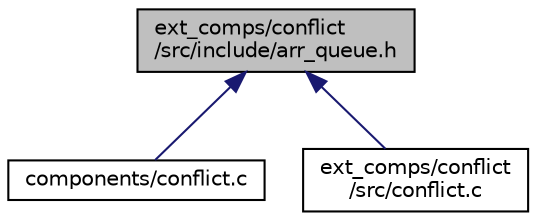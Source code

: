 digraph "ext_comps/conflict/src/include/arr_queue.h"
{
  edge [fontname="Helvetica",fontsize="10",labelfontname="Helvetica",labelfontsize="10"];
  node [fontname="Helvetica",fontsize="10",shape=record];
  Node1 [label="ext_comps/conflict\l/src/include/arr_queue.h",height=0.2,width=0.4,color="black", fillcolor="grey75", style="filled", fontcolor="black"];
  Node1 -> Node2 [dir="back",color="midnightblue",fontsize="10",style="solid",fontname="Helvetica"];
  Node2 [label="components/conflict.c",height=0.2,width=0.4,color="black", fillcolor="white", style="filled",URL="$components_2conflict_8c.html"];
  Node1 -> Node3 [dir="back",color="midnightblue",fontsize="10",style="solid",fontname="Helvetica"];
  Node3 [label="ext_comps/conflict\l/src/conflict.c",height=0.2,width=0.4,color="black", fillcolor="white", style="filled",URL="$ext__comps_2conflict_2src_2conflict_8c.html"];
}
